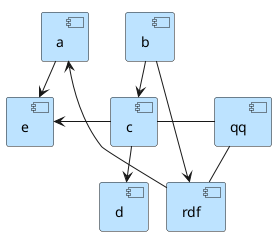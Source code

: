 @startuml links

!pragma layout smetana

skinparam componentBackgroundColor #BDE3FF
skinparam linetype ortho
[a]
[b]
[c]
[d]
[e]

a --> e
b --> c
c --> d
c -l-> e

[rdf]
[qq]

b -> rdf
rdf -d-> a
c - qq
qq -d- rdf

@enduml